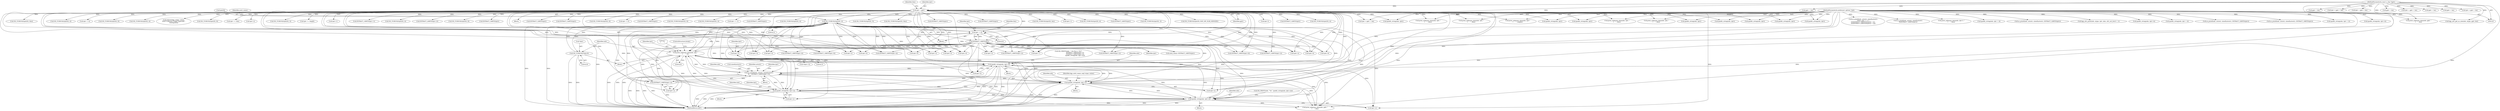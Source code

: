digraph "0_tcpdump_af2cf04a9394c1a56227c2289ae8da262828294a@pointer" {
"1002373" [label="(Call,tptr+3)"];
"1002170" [label="(Call,ND_TCHECK2(tptr[0], 2))"];
"1002406" [label="(Call,tptr +=8)"];
"1002397" [label="(Call,print_unknown_data(ndo, tptr, \"\n\t      \", 8))"];
"1002222" [label="(Call,ipaddr_string(ndo, tptr+4))"];
"1002256" [label="(Call,as_printf(ndo, astostr, sizeof(astostr),\n\t\t\t    EXTRACT_32BITS(tptr+2)))"];
"1002317" [label="(Call,ipaddr_string(ndo, tptr+2))"];
"1002238" [label="(Call,ipaddr_string(ndo, tptr+2))"];
"1002303" [label="(Call,ipaddr_string(ndo, tptr+2))"];
"1000126" [label="(MethodParameterIn,netdissect_options *ndo)"];
"1000143" [label="(Call,tptr = pptr)"];
"1000128" [label="(MethodParameterIn,const u_char *pptr)"];
"1002177" [label="(Call,EXTRACT_16BITS(tptr))"];
"1002261" [label="(Call,EXTRACT_32BITS(tptr+2))"];
"1002393" [label="(Call,ND_TCHECK2(*tptr,8))"];
"1002266" [label="(Call,tptr+6)"];
"1002498" [label="(Call,ipaddr_string(ndo, tptr))"];
"1002110" [label="(Call,tptr-3)"];
"1002261" [label="(Call,EXTRACT_32BITS(tptr+2))"];
"1000568" [label="(Call,ipaddr_string(ndo, tptr))"];
"1000494" [label="(Call,EXTRACT_32BITS(tptr))"];
"1002397" [label="(Call,print_unknown_data(ndo, tptr, \"\n\t      \", 8))"];
"1000332" [label="(Call,ipaddr_string(ndo, tptr))"];
"1000322" [label="(Call,ND_TCHECK2(tptr[0], 4))"];
"1002219" [label="(Call,tptr+4)"];
"1002376" [label="(Call,EXTRACT_16BITS(tptr+4))"];
"1002255" [label="(Block,)"];
"1002178" [label="(Identifier,tptr)"];
"1002218" [label="(Call,EXTRACT_32BITS(tptr+4))"];
"1000147" [label="(Identifier,tlen)"];
"1001092" [label="(Call,ND_TCHECK2(tptr[0], tlen))"];
"1002535" [label="(Call,ipaddr_string(ndo, tptr))"];
"1000207" [label="(Call,tptr < pptr + len)"];
"1002267" [label="(Identifier,tptr)"];
"1002406" [label="(Call,tptr +=8)"];
"1000348" [label="(Call,ND_TCHECK2(tptr[0], 4))"];
"1002223" [label="(Identifier,ndo)"];
"1002238" [label="(Call,ipaddr_string(ndo, tptr+2))"];
"1002222" [label="(Call,ipaddr_string(ndo, tptr+4))"];
"1000543" [label="(Call,tptr +=4)"];
"1001634" [label="(Call,print_unknown_data(ndo, tptr, \"\n\t    \", tlen))"];
"1002304" [label="(Identifier,ndo)"];
"1002487" [label="(Call,ND_TCHECK2(tptr[0], 8))"];
"1002140" [label="(Call,pptr + len)"];
"1000487" [label="(Call,ND_TCHECK2(tptr[0], 4))"];
"1000171" [label="(Call,tok2str(bgp_origin_values,\n\t\t\t\t\t\t\"Unknown Origin Typecode\",\n\t\t\t\t\t\ttptr[0]))"];
"1002571" [label="(Call,print_unknown_data(ndo, tptr, \"\n\t      \", tlen))"];
"1002654" [label="(Call,print_unknown_data(ndo, tptr,\"\n\t      \", length))"];
"1002398" [label="(Identifier,ndo)"];
"1002197" [label="(Call,tptr+2)"];
"1002402" [label="(ControlStructure,break;)"];
"1002501" [label="(Call,ipaddr_string(ndo, tptr+4))"];
"1002466" [label="(Call,ND_TCHECK2(tptr[0], 8))"];
"1002373" [label="(Call,tptr+3)"];
"1001116" [label="(Call,tptr += tlen)"];
"1002451" [label="(Call,tptr+2)"];
"1002324" [label="(Identifier,bgp_extd_comm_ospf_rtype_values)"];
"1002237" [label="(Block,)"];
"1002368" [label="(Call,tptr+2)"];
"1000259" [label="(Call,as_printf(ndo, astostr, sizeof(astostr),\n\t\t\t\tas_size == 2 ?\n\t\t\t\tEXTRACT_16BITS(&tptr[2 + i]) :\n\t\t\t\tEXTRACT_32BITS(&tptr[2 + i])))"];
"1002303" [label="(Call,ipaddr_string(ndo, tptr+2))"];
"1000422" [label="(Call,as_printf(ndo, astostr, sizeof(astostr),\n\t\t\tEXTRACT_32BITS(tptr)))"];
"1002921" [label="(Call,print_unknown_data(ndo, pptr, \"\n\t    \", len))"];
"1002276" [label="(Call,tptr+2)"];
"1002319" [label="(Call,tptr+2)"];
"1000616" [label="(Call,ND_TCHECK2(tptr[0], 3))"];
"1002659" [label="(Call,tptr += length)"];
"1002275" [label="(Call,EXTRACT_32BITS(tptr+2))"];
"1002518" [label="(Call,ipaddr_string(ndo, tptr))"];
"1002601" [label="(Call,tptr+1)"];
"1002388" [label="(Call,tptr+2)"];
"1002350" [label="(Call,tptr+6)"];
"1002600" [label="(Call,EXTRACT_16BITS(tptr+1))"];
"1002508" [label="(Call,ND_TCHECK2(tptr[0], 4))"];
"1002940" [label="(Call,print_unknown_data(ndo, pptr, \"\n\t    \", len))"];
"1002950" [label="(MethodReturn,RET)"];
"1002450" [label="(Call,EXTRACT_24BITS(tptr+2))"];
"1000144" [label="(Identifier,tptr)"];
"1000446" [label="(Call,ND_TCHECK2(tptr[0], 8))"];
"1000128" [label="(MethodParameterIn,const u_char *pptr)"];
"1002318" [label="(Identifier,ndo)"];
"1000407" [label="(Call,EXTRACT_16BITS(tptr))"];
"1002224" [label="(Call,tptr+4)"];
"1002305" [label="(Call,tptr+2)"];
"1002407" [label="(Identifier,tptr)"];
"1002399" [label="(Identifier,tptr)"];
"1000131" [label="(Block,)"];
"1002171" [label="(Call,tptr[0])"];
"1002128" [label="(Call,print_unknown_data(ndo, tptr-3, \"\n\t    \", tlen))"];
"1000429" [label="(Call,ipaddr_string(ndo, tptr + 4))"];
"1000462" [label="(Call,EXTRACT_32BITS(tptr))"];
"1002175" [label="(Call,extd_comm=EXTRACT_16BITS(tptr))"];
"1002377" [label="(Call,tptr+4)"];
"1000358" [label="(Call,EXTRACT_32BITS(tptr))"];
"1002239" [label="(Identifier,ndo)"];
"1000143" [label="(Call,tptr = pptr)"];
"1002245" [label="(Identifier,tptr)"];
"1002217" [label="(Block,)"];
"1002544" [label="(Call,ND_TCHECK2(tptr[0], 8))"];
"1002174" [label="(Literal,2)"];
"1002408" [label="(Literal,8)"];
"1002372" [label="(Call,*(tptr+3))"];
"1002477" [label="(Call,ipaddr_string(ndo, tptr))"];
"1002207" [label="(Call,ND_PRINT((ndo, \": %u:%u (= %s)\",\n                               EXTRACT_16BITS(tptr+2),\n                               EXTRACT_32BITS(tptr+4),\n                               ipaddr_string(ndo, tptr+4))))"];
"1002455" [label="(Call,tptr +=5)"];
"1001666" [label="(Call,EXTRACT_16BITS(tptr))"];
"1002298" [label="(Call,ND_PRINT((ndo, \"%s\", ipaddr_string(ndo, tptr+2))))"];
"1002524" [label="(Call,ND_TCHECK2(tptr[0], 8))"];
"1000558" [label="(Call,ND_TCHECK2(tptr[0], 4))"];
"1002604" [label="(Call,tptr += 3)"];
"1001188" [label="(Call,pptr + len)"];
"1002316" [label="(Block,)"];
"1002317" [label="(Call,ipaddr_string(ndo, tptr+2))"];
"1001710" [label="(Call,tptr < pptr + len)"];
"1002138" [label="(Call,tptr = pptr + len)"];
"1000126" [label="(MethodParameterIn,netdissect_options *ndo)"];
"1000683" [label="(Call,print_unknown_data(ndo, tptr, \"\n\t    \", tlen))"];
"1002257" [label="(Identifier,ndo)"];
"1002879" [label="(Call,EXTRACT_32BITS(tptr))"];
"1000457" [label="(Call,as_printf(ndo, astostr, sizeof(astostr), EXTRACT_32BITS(tptr)))"];
"1002259" [label="(Call,sizeof(astostr))"];
"1000588" [label="(Call,ND_TCHECK2(tptr[0], 4))"];
"1002240" [label="(Call,tptr+2)"];
"1002301" [label="(Block,)"];
"1002414" [label="(Call,ND_TCHECK2(tptr[0], 5))"];
"1002374" [label="(Identifier,tptr)"];
"1000664" [label="(Call,ND_TCHECK2(tptr[0], tlen))"];
"1002243" [label="(Call,EXTRACT_16BITS(tptr+6))"];
"1002166" [label="(Identifier,tlen)"];
"1002214" [label="(Call,tptr+2)"];
"1002244" [label="(Call,tptr+6)"];
"1002393" [label="(Call,ND_TCHECK2(*tptr,8))"];
"1002344" [label="(Call,tptr+6)"];
"1001111" [label="(Call,print_unknown_data(ndo, tptr, \"\n\t    \", tlen))"];
"1002828" [label="(Call,bgp_attr_print(ndo, atype, tptr, alen, attr_set_level + 1))"];
"1000623" [label="(Call,EXTRACT_16BITS(tptr))"];
"1000201" [label="(Call,bgp_attr_get_as_size(ndo, atype, pptr, len))"];
"1001712" [label="(Call,pptr + len)"];
"1002400" [label="(Literal,\"\n\t      \")"];
"1002327" [label="(Call,tptr+6)"];
"1002394" [label="(Call,*tptr)"];
"1002256" [label="(Call,as_printf(ndo, astostr, sizeof(astostr),\n\t\t\t    EXTRACT_32BITS(tptr+2)))"];
"1002168" [label="(Block,)"];
"1002262" [label="(Call,tptr+2)"];
"1002480" [label="(Call,ipaddr_string(ndo, tptr+4))"];
"1001642" [label="(Call,tptr = pptr + len)"];
"1001644" [label="(Call,pptr + len)"];
"1002387" [label="(Call,EXTRACT_16BITS(tptr+2))"];
"1002687" [label="(Call,EXTRACT_32BITS(tptr))"];
"1002334" [label="(Call,tptr+7)"];
"1002401" [label="(Literal,8)"];
"1002170" [label="(Call,ND_TCHECK2(tptr[0], 2))"];
"1002213" [label="(Call,EXTRACT_16BITS(tptr+2))"];
"1000464" [label="(Call,ipaddr_string(ndo, tptr + 4))"];
"1000386" [label="(Call,ND_TCHECK2(tptr[0], len))"];
"1002258" [label="(Identifier,astostr)"];
"1002422" [label="(Call,tptr+1)"];
"1002667" [label="(Call,ND_TCHECK2(tptr[0], 4))"];
"1000427" [label="(Call,EXTRACT_32BITS(tptr))"];
"1000209" [label="(Call,pptr + len)"];
"1001186" [label="(Call,tptr < pptr + len)"];
"1002589" [label="(Call,ND_TCHECK2(tptr[0], 3))"];
"1002682" [label="(Call,as_printf(ndo, astostr, sizeof(astostr), EXTRACT_32BITS(tptr)))"];
"1002555" [label="(Call,ipaddr_string(ndo, tptr))"];
"1000599" [label="(Call,ipaddr_string(ndo, tptr))"];
"1002375" [label="(Literal,3)"];
"1000402" [label="(Call,as_printf(ndo, astostr, sizeof(astostr), EXTRACT_16BITS(tptr)))"];
"1002396" [label="(Literal,8)"];
"1001659" [label="(Call,ND_TCHECK2(tptr[0], BGP_MP_NLRI_MINSIZE))"];
"1002177" [label="(Call,EXTRACT_16BITS(tptr))"];
"1002265" [label="(Call,EXTRACT_16BITS(tptr+6))"];
"1000409" [label="(Call,ipaddr_string(ndo, tptr + 2))"];
"1002176" [label="(Identifier,extd_comm)"];
"1002203" [label="(Block,)"];
"1000145" [label="(Identifier,pptr)"];
"1002373" -> "1002372"  [label="AST: "];
"1002373" -> "1002375"  [label="CFG: "];
"1002374" -> "1002373"  [label="AST: "];
"1002375" -> "1002373"  [label="AST: "];
"1002372" -> "1002373"  [label="CFG: "];
"1002170" -> "1002373"  [label="DDG: "];
"1000143" -> "1002373"  [label="DDG: "];
"1002177" -> "1002373"  [label="DDG: "];
"1002170" -> "1002168"  [label="AST: "];
"1002170" -> "1002174"  [label="CFG: "];
"1002171" -> "1002170"  [label="AST: "];
"1002174" -> "1002170"  [label="AST: "];
"1002176" -> "1002170"  [label="CFG: "];
"1002170" -> "1002950"  [label="DDG: "];
"1002170" -> "1002950"  [label="DDG: "];
"1002406" -> "1002170"  [label="DDG: "];
"1000143" -> "1002170"  [label="DDG: "];
"1002393" -> "1002170"  [label="DDG: "];
"1002170" -> "1002177"  [label="DDG: "];
"1002170" -> "1002197"  [label="DDG: "];
"1002170" -> "1002213"  [label="DDG: "];
"1002170" -> "1002214"  [label="DDG: "];
"1002170" -> "1002218"  [label="DDG: "];
"1002170" -> "1002219"  [label="DDG: "];
"1002170" -> "1002222"  [label="DDG: "];
"1002170" -> "1002224"  [label="DDG: "];
"1002170" -> "1002238"  [label="DDG: "];
"1002170" -> "1002240"  [label="DDG: "];
"1002170" -> "1002243"  [label="DDG: "];
"1002170" -> "1002244"  [label="DDG: "];
"1002170" -> "1002261"  [label="DDG: "];
"1002170" -> "1002262"  [label="DDG: "];
"1002170" -> "1002265"  [label="DDG: "];
"1002170" -> "1002266"  [label="DDG: "];
"1002170" -> "1002275"  [label="DDG: "];
"1002170" -> "1002276"  [label="DDG: "];
"1002170" -> "1002303"  [label="DDG: "];
"1002170" -> "1002305"  [label="DDG: "];
"1002170" -> "1002317"  [label="DDG: "];
"1002170" -> "1002319"  [label="DDG: "];
"1002170" -> "1002327"  [label="DDG: "];
"1002170" -> "1002334"  [label="DDG: "];
"1002170" -> "1002344"  [label="DDG: "];
"1002170" -> "1002350"  [label="DDG: "];
"1002170" -> "1002368"  [label="DDG: "];
"1002170" -> "1002376"  [label="DDG: "];
"1002170" -> "1002377"  [label="DDG: "];
"1002170" -> "1002387"  [label="DDG: "];
"1002170" -> "1002388"  [label="DDG: "];
"1002170" -> "1002393"  [label="DDG: "];
"1002170" -> "1002397"  [label="DDG: "];
"1002170" -> "1002406"  [label="DDG: "];
"1002406" -> "1002168"  [label="AST: "];
"1002406" -> "1002408"  [label="CFG: "];
"1002407" -> "1002406"  [label="AST: "];
"1002408" -> "1002406"  [label="AST: "];
"1002166" -> "1002406"  [label="CFG: "];
"1002406" -> "1002950"  [label="DDG: "];
"1002406" -> "1002177"  [label="DDG: "];
"1002397" -> "1002406"  [label="DDG: "];
"1000143" -> "1002406"  [label="DDG: "];
"1002177" -> "1002406"  [label="DDG: "];
"1002397" -> "1002203"  [label="AST: "];
"1002397" -> "1002401"  [label="CFG: "];
"1002398" -> "1002397"  [label="AST: "];
"1002399" -> "1002397"  [label="AST: "];
"1002400" -> "1002397"  [label="AST: "];
"1002401" -> "1002397"  [label="AST: "];
"1002402" -> "1002397"  [label="CFG: "];
"1002397" -> "1002950"  [label="DDG: "];
"1002397" -> "1002950"  [label="DDG: "];
"1002397" -> "1002950"  [label="DDG: "];
"1002397" -> "1002222"  [label="DDG: "];
"1002397" -> "1002238"  [label="DDG: "];
"1002397" -> "1002256"  [label="DDG: "];
"1002397" -> "1002303"  [label="DDG: "];
"1002397" -> "1002317"  [label="DDG: "];
"1002222" -> "1002397"  [label="DDG: "];
"1002256" -> "1002397"  [label="DDG: "];
"1002317" -> "1002397"  [label="DDG: "];
"1002238" -> "1002397"  [label="DDG: "];
"1002303" -> "1002397"  [label="DDG: "];
"1000126" -> "1002397"  [label="DDG: "];
"1000143" -> "1002397"  [label="DDG: "];
"1002177" -> "1002397"  [label="DDG: "];
"1002397" -> "1002940"  [label="DDG: "];
"1002222" -> "1002217"  [label="AST: "];
"1002222" -> "1002224"  [label="CFG: "];
"1002223" -> "1002222"  [label="AST: "];
"1002224" -> "1002222"  [label="AST: "];
"1002207" -> "1002222"  [label="CFG: "];
"1002222" -> "1002950"  [label="DDG: "];
"1002222" -> "1002950"  [label="DDG: "];
"1002222" -> "1002950"  [label="DDG: "];
"1002256" -> "1002222"  [label="DDG: "];
"1002317" -> "1002222"  [label="DDG: "];
"1002238" -> "1002222"  [label="DDG: "];
"1002303" -> "1002222"  [label="DDG: "];
"1000126" -> "1002222"  [label="DDG: "];
"1000143" -> "1002222"  [label="DDG: "];
"1002177" -> "1002222"  [label="DDG: "];
"1002222" -> "1002238"  [label="DDG: "];
"1002222" -> "1002256"  [label="DDG: "];
"1002222" -> "1002303"  [label="DDG: "];
"1002222" -> "1002317"  [label="DDG: "];
"1002222" -> "1002940"  [label="DDG: "];
"1002256" -> "1002255"  [label="AST: "];
"1002256" -> "1002261"  [label="CFG: "];
"1002257" -> "1002256"  [label="AST: "];
"1002258" -> "1002256"  [label="AST: "];
"1002259" -> "1002256"  [label="AST: "];
"1002261" -> "1002256"  [label="AST: "];
"1002267" -> "1002256"  [label="CFG: "];
"1002256" -> "1002950"  [label="DDG: "];
"1002256" -> "1002950"  [label="DDG: "];
"1002256" -> "1002950"  [label="DDG: "];
"1002256" -> "1002950"  [label="DDG: "];
"1002256" -> "1002238"  [label="DDG: "];
"1002317" -> "1002256"  [label="DDG: "];
"1002238" -> "1002256"  [label="DDG: "];
"1002303" -> "1002256"  [label="DDG: "];
"1000126" -> "1002256"  [label="DDG: "];
"1002261" -> "1002256"  [label="DDG: "];
"1002256" -> "1002303"  [label="DDG: "];
"1002256" -> "1002317"  [label="DDG: "];
"1002256" -> "1002940"  [label="DDG: "];
"1002317" -> "1002316"  [label="AST: "];
"1002317" -> "1002319"  [label="CFG: "];
"1002318" -> "1002317"  [label="AST: "];
"1002319" -> "1002317"  [label="AST: "];
"1002324" -> "1002317"  [label="CFG: "];
"1002317" -> "1002950"  [label="DDG: "];
"1002317" -> "1002950"  [label="DDG: "];
"1002317" -> "1002950"  [label="DDG: "];
"1002317" -> "1002238"  [label="DDG: "];
"1002317" -> "1002303"  [label="DDG: "];
"1002238" -> "1002317"  [label="DDG: "];
"1002303" -> "1002317"  [label="DDG: "];
"1000126" -> "1002317"  [label="DDG: "];
"1000143" -> "1002317"  [label="DDG: "];
"1002177" -> "1002317"  [label="DDG: "];
"1002317" -> "1002940"  [label="DDG: "];
"1002238" -> "1002237"  [label="AST: "];
"1002238" -> "1002240"  [label="CFG: "];
"1002239" -> "1002238"  [label="AST: "];
"1002240" -> "1002238"  [label="AST: "];
"1002245" -> "1002238"  [label="CFG: "];
"1002238" -> "1002950"  [label="DDG: "];
"1002238" -> "1002950"  [label="DDG: "];
"1002238" -> "1002950"  [label="DDG: "];
"1002303" -> "1002238"  [label="DDG: "];
"1000126" -> "1002238"  [label="DDG: "];
"1000143" -> "1002238"  [label="DDG: "];
"1002177" -> "1002238"  [label="DDG: "];
"1002238" -> "1002303"  [label="DDG: "];
"1002238" -> "1002940"  [label="DDG: "];
"1002303" -> "1002301"  [label="AST: "];
"1002303" -> "1002305"  [label="CFG: "];
"1002304" -> "1002303"  [label="AST: "];
"1002305" -> "1002303"  [label="AST: "];
"1002298" -> "1002303"  [label="CFG: "];
"1002303" -> "1002950"  [label="DDG: "];
"1002303" -> "1002950"  [label="DDG: "];
"1002303" -> "1002950"  [label="DDG: "];
"1000126" -> "1002303"  [label="DDG: "];
"1000143" -> "1002303"  [label="DDG: "];
"1002177" -> "1002303"  [label="DDG: "];
"1002303" -> "1002940"  [label="DDG: "];
"1000126" -> "1000125"  [label="AST: "];
"1000126" -> "1002950"  [label="DDG: "];
"1000126" -> "1000201"  [label="DDG: "];
"1000126" -> "1000259"  [label="DDG: "];
"1000126" -> "1000332"  [label="DDG: "];
"1000126" -> "1000402"  [label="DDG: "];
"1000126" -> "1000409"  [label="DDG: "];
"1000126" -> "1000422"  [label="DDG: "];
"1000126" -> "1000429"  [label="DDG: "];
"1000126" -> "1000457"  [label="DDG: "];
"1000126" -> "1000464"  [label="DDG: "];
"1000126" -> "1000568"  [label="DDG: "];
"1000126" -> "1000599"  [label="DDG: "];
"1000126" -> "1000683"  [label="DDG: "];
"1000126" -> "1001111"  [label="DDG: "];
"1000126" -> "1001634"  [label="DDG: "];
"1000126" -> "1002128"  [label="DDG: "];
"1000126" -> "1002477"  [label="DDG: "];
"1000126" -> "1002480"  [label="DDG: "];
"1000126" -> "1002498"  [label="DDG: "];
"1000126" -> "1002501"  [label="DDG: "];
"1000126" -> "1002518"  [label="DDG: "];
"1000126" -> "1002535"  [label="DDG: "];
"1000126" -> "1002555"  [label="DDG: "];
"1000126" -> "1002571"  [label="DDG: "];
"1000126" -> "1002654"  [label="DDG: "];
"1000126" -> "1002682"  [label="DDG: "];
"1000126" -> "1002828"  [label="DDG: "];
"1000126" -> "1002921"  [label="DDG: "];
"1000126" -> "1002940"  [label="DDG: "];
"1000143" -> "1000131"  [label="AST: "];
"1000143" -> "1000145"  [label="CFG: "];
"1000144" -> "1000143"  [label="AST: "];
"1000145" -> "1000143"  [label="AST: "];
"1000147" -> "1000143"  [label="CFG: "];
"1000143" -> "1002950"  [label="DDG: "];
"1000143" -> "1002950"  [label="DDG: "];
"1000128" -> "1000143"  [label="DDG: "];
"1000143" -> "1000171"  [label="DDG: "];
"1000143" -> "1000207"  [label="DDG: "];
"1000143" -> "1000322"  [label="DDG: "];
"1000143" -> "1000332"  [label="DDG: "];
"1000143" -> "1000348"  [label="DDG: "];
"1000143" -> "1000358"  [label="DDG: "];
"1000143" -> "1000386"  [label="DDG: "];
"1000143" -> "1000407"  [label="DDG: "];
"1000143" -> "1000427"  [label="DDG: "];
"1000143" -> "1000446"  [label="DDG: "];
"1000143" -> "1000462"  [label="DDG: "];
"1000143" -> "1000487"  [label="DDG: "];
"1000143" -> "1000494"  [label="DDG: "];
"1000143" -> "1000543"  [label="DDG: "];
"1000143" -> "1000558"  [label="DDG: "];
"1000143" -> "1000568"  [label="DDG: "];
"1000143" -> "1000588"  [label="DDG: "];
"1000143" -> "1000599"  [label="DDG: "];
"1000143" -> "1000616"  [label="DDG: "];
"1000143" -> "1000623"  [label="DDG: "];
"1000143" -> "1000664"  [label="DDG: "];
"1000143" -> "1000683"  [label="DDG: "];
"1000143" -> "1001092"  [label="DDG: "];
"1000143" -> "1001111"  [label="DDG: "];
"1000143" -> "1001116"  [label="DDG: "];
"1000143" -> "1001634"  [label="DDG: "];
"1000143" -> "1001659"  [label="DDG: "];
"1000143" -> "1001666"  [label="DDG: "];
"1000143" -> "1002110"  [label="DDG: "];
"1000143" -> "1002177"  [label="DDG: "];
"1000143" -> "1002213"  [label="DDG: "];
"1000143" -> "1002214"  [label="DDG: "];
"1000143" -> "1002218"  [label="DDG: "];
"1000143" -> "1002219"  [label="DDG: "];
"1000143" -> "1002224"  [label="DDG: "];
"1000143" -> "1002240"  [label="DDG: "];
"1000143" -> "1002243"  [label="DDG: "];
"1000143" -> "1002244"  [label="DDG: "];
"1000143" -> "1002261"  [label="DDG: "];
"1000143" -> "1002262"  [label="DDG: "];
"1000143" -> "1002265"  [label="DDG: "];
"1000143" -> "1002266"  [label="DDG: "];
"1000143" -> "1002275"  [label="DDG: "];
"1000143" -> "1002276"  [label="DDG: "];
"1000143" -> "1002305"  [label="DDG: "];
"1000143" -> "1002319"  [label="DDG: "];
"1000143" -> "1002327"  [label="DDG: "];
"1000143" -> "1002334"  [label="DDG: "];
"1000143" -> "1002344"  [label="DDG: "];
"1000143" -> "1002350"  [label="DDG: "];
"1000143" -> "1002368"  [label="DDG: "];
"1000143" -> "1002376"  [label="DDG: "];
"1000143" -> "1002377"  [label="DDG: "];
"1000143" -> "1002387"  [label="DDG: "];
"1000143" -> "1002388"  [label="DDG: "];
"1000143" -> "1002414"  [label="DDG: "];
"1000143" -> "1002422"  [label="DDG: "];
"1000143" -> "1002450"  [label="DDG: "];
"1000143" -> "1002451"  [label="DDG: "];
"1000143" -> "1002455"  [label="DDG: "];
"1000143" -> "1002466"  [label="DDG: "];
"1000143" -> "1002477"  [label="DDG: "];
"1000143" -> "1002487"  [label="DDG: "];
"1000143" -> "1002498"  [label="DDG: "];
"1000143" -> "1002508"  [label="DDG: "];
"1000143" -> "1002518"  [label="DDG: "];
"1000143" -> "1002524"  [label="DDG: "];
"1000143" -> "1002535"  [label="DDG: "];
"1000143" -> "1002544"  [label="DDG: "];
"1000143" -> "1002555"  [label="DDG: "];
"1000143" -> "1002571"  [label="DDG: "];
"1000143" -> "1002589"  [label="DDG: "];
"1000143" -> "1002600"  [label="DDG: "];
"1000143" -> "1002601"  [label="DDG: "];
"1000143" -> "1002604"  [label="DDG: "];
"1000143" -> "1002654"  [label="DDG: "];
"1000143" -> "1002659"  [label="DDG: "];
"1000143" -> "1002667"  [label="DDG: "];
"1000143" -> "1002687"  [label="DDG: "];
"1000143" -> "1002879"  [label="DDG: "];
"1000128" -> "1000125"  [label="AST: "];
"1000128" -> "1002950"  [label="DDG: "];
"1000128" -> "1000201"  [label="DDG: "];
"1000128" -> "1000207"  [label="DDG: "];
"1000128" -> "1000209"  [label="DDG: "];
"1000128" -> "1001186"  [label="DDG: "];
"1000128" -> "1001188"  [label="DDG: "];
"1000128" -> "1001642"  [label="DDG: "];
"1000128" -> "1001644"  [label="DDG: "];
"1000128" -> "1001710"  [label="DDG: "];
"1000128" -> "1001712"  [label="DDG: "];
"1000128" -> "1002138"  [label="DDG: "];
"1000128" -> "1002140"  [label="DDG: "];
"1000128" -> "1002921"  [label="DDG: "];
"1000128" -> "1002940"  [label="DDG: "];
"1002177" -> "1002175"  [label="AST: "];
"1002177" -> "1002178"  [label="CFG: "];
"1002178" -> "1002177"  [label="AST: "];
"1002175" -> "1002177"  [label="CFG: "];
"1002177" -> "1002175"  [label="DDG: "];
"1002177" -> "1002197"  [label="DDG: "];
"1002177" -> "1002213"  [label="DDG: "];
"1002177" -> "1002214"  [label="DDG: "];
"1002177" -> "1002218"  [label="DDG: "];
"1002177" -> "1002219"  [label="DDG: "];
"1002177" -> "1002224"  [label="DDG: "];
"1002177" -> "1002240"  [label="DDG: "];
"1002177" -> "1002243"  [label="DDG: "];
"1002177" -> "1002244"  [label="DDG: "];
"1002177" -> "1002261"  [label="DDG: "];
"1002177" -> "1002262"  [label="DDG: "];
"1002177" -> "1002265"  [label="DDG: "];
"1002177" -> "1002266"  [label="DDG: "];
"1002177" -> "1002275"  [label="DDG: "];
"1002177" -> "1002276"  [label="DDG: "];
"1002177" -> "1002305"  [label="DDG: "];
"1002177" -> "1002319"  [label="DDG: "];
"1002177" -> "1002327"  [label="DDG: "];
"1002177" -> "1002334"  [label="DDG: "];
"1002177" -> "1002344"  [label="DDG: "];
"1002177" -> "1002350"  [label="DDG: "];
"1002177" -> "1002368"  [label="DDG: "];
"1002177" -> "1002376"  [label="DDG: "];
"1002177" -> "1002377"  [label="DDG: "];
"1002177" -> "1002387"  [label="DDG: "];
"1002177" -> "1002388"  [label="DDG: "];
"1002261" -> "1002262"  [label="CFG: "];
"1002262" -> "1002261"  [label="AST: "];
"1002261" -> "1002950"  [label="DDG: "];
"1002393" -> "1002203"  [label="AST: "];
"1002393" -> "1002396"  [label="CFG: "];
"1002394" -> "1002393"  [label="AST: "];
"1002396" -> "1002393"  [label="AST: "];
"1002398" -> "1002393"  [label="CFG: "];
"1002393" -> "1002950"  [label="DDG: "];
"1002393" -> "1002950"  [label="DDG: "];
}
